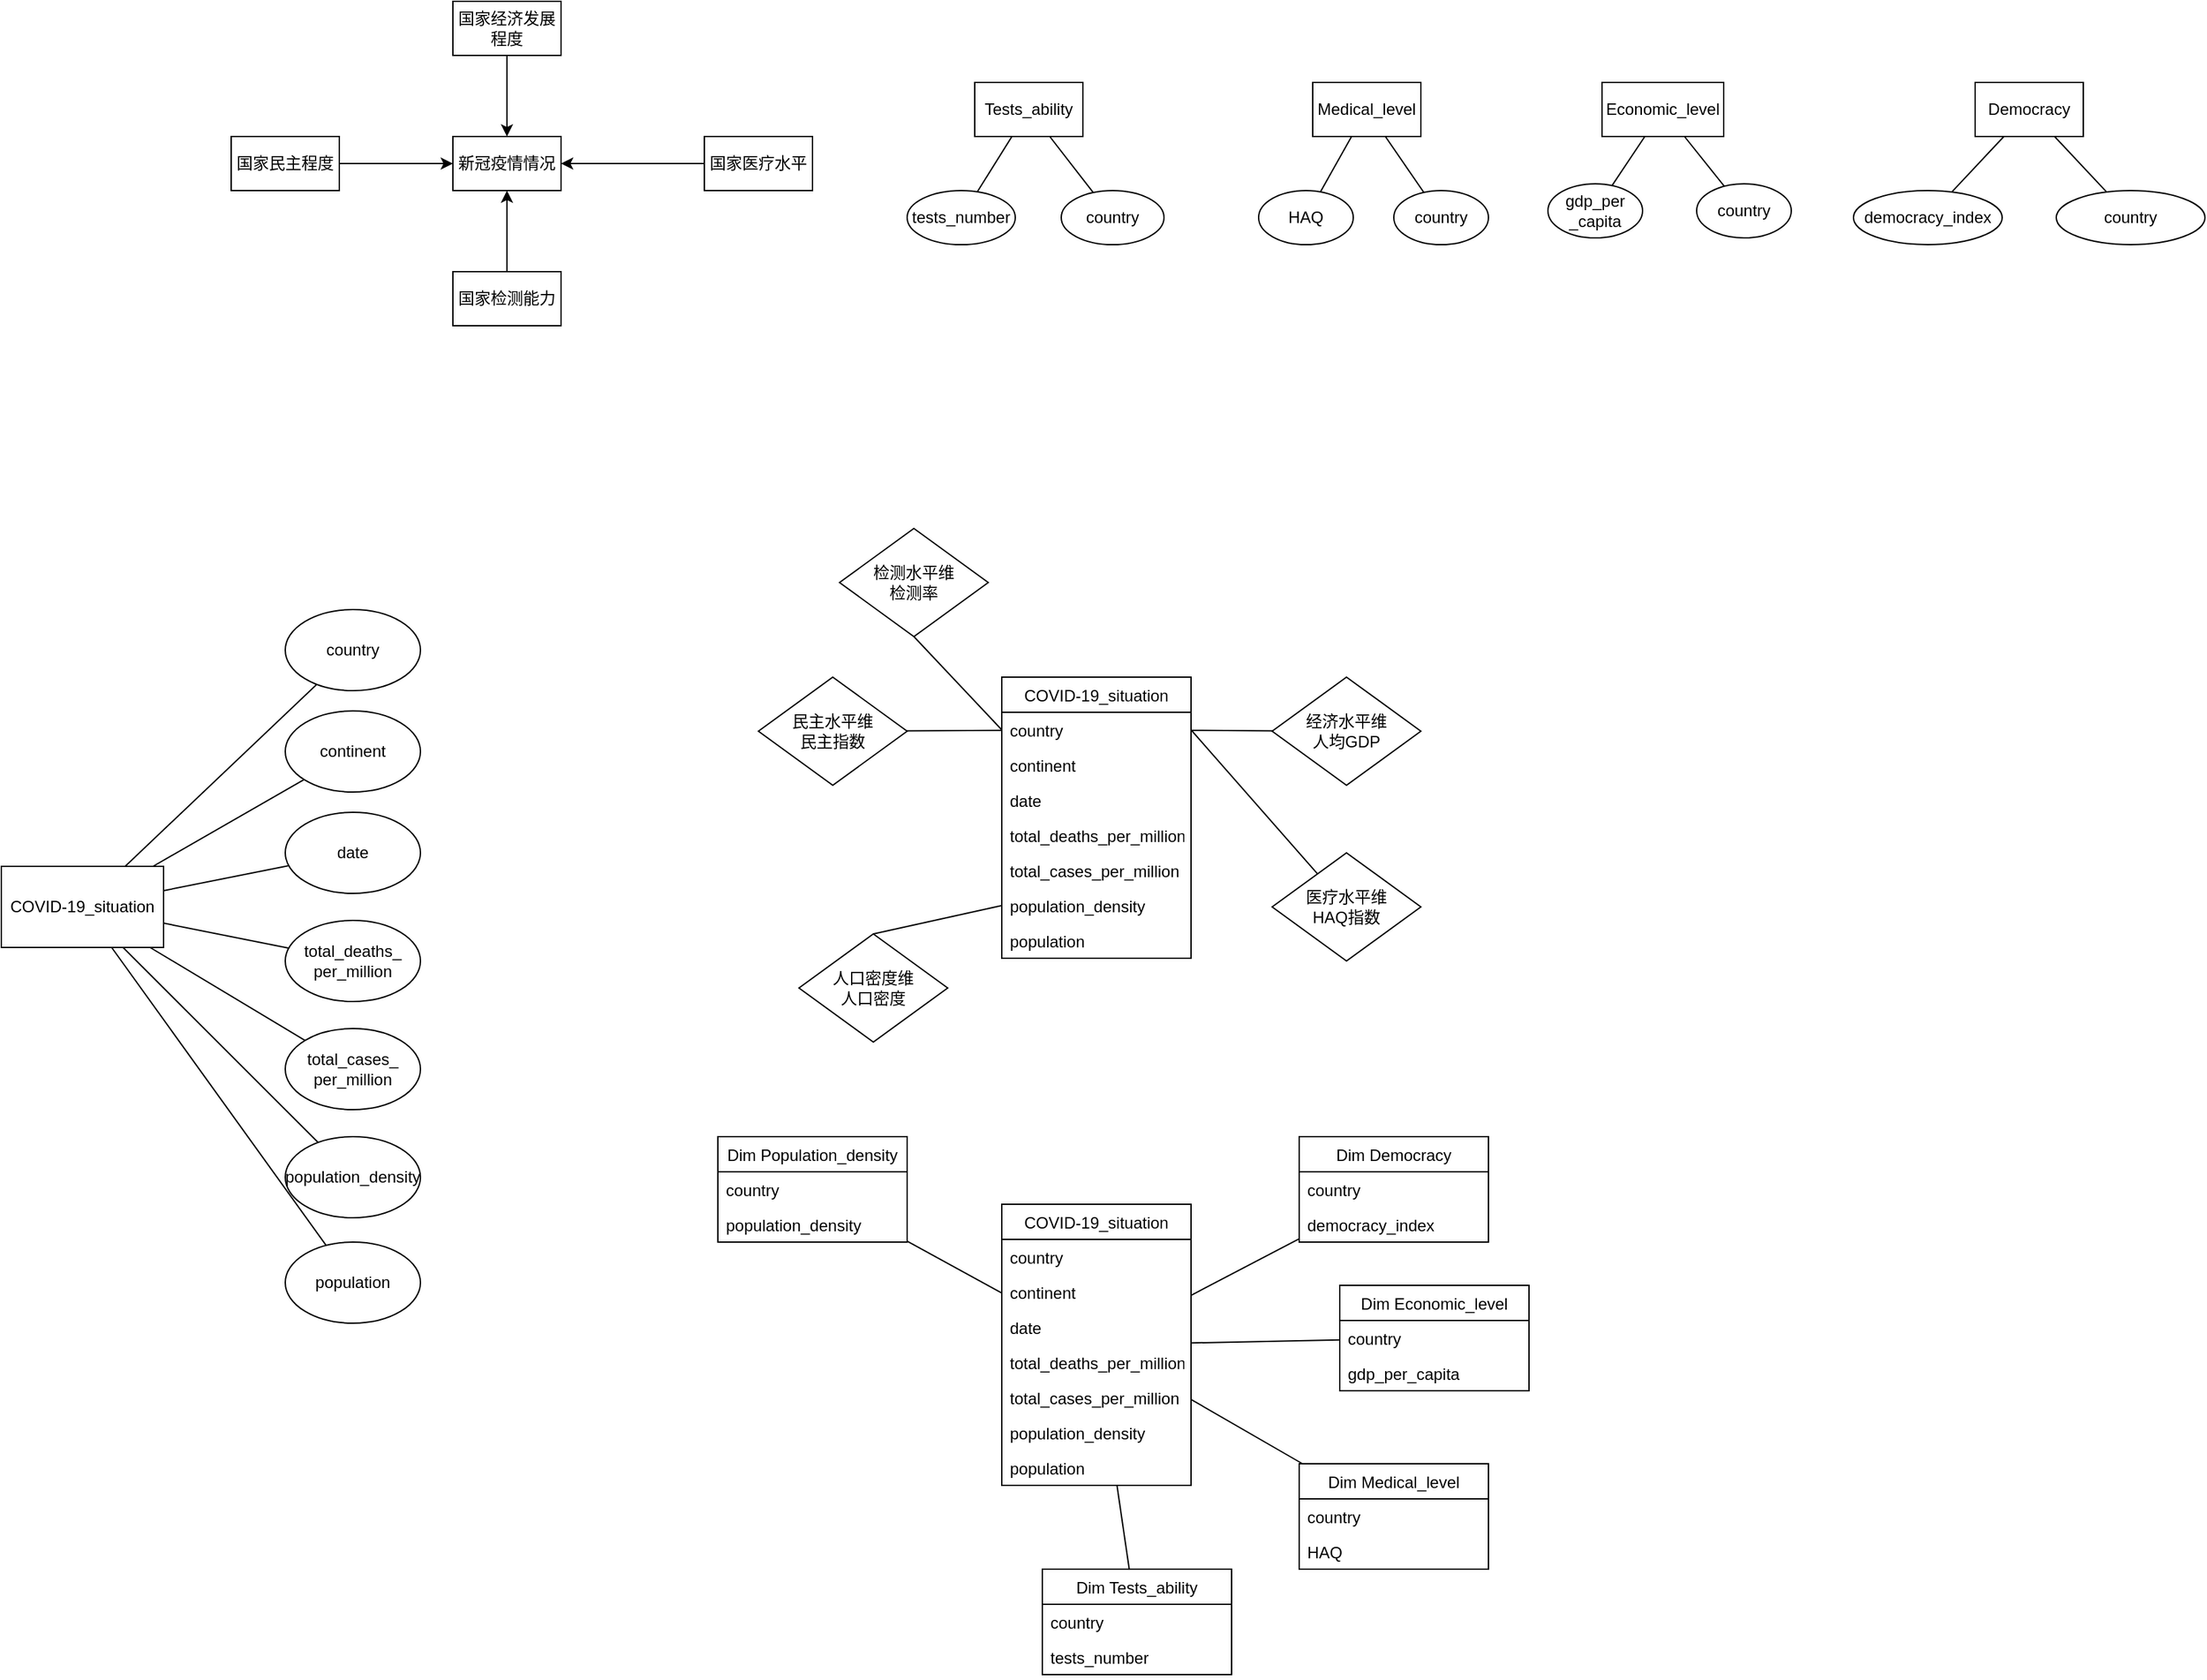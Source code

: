 <mxfile version="13.10.4" type="github">
  <diagram id="Pme9fIOPrRiLOFCRXLsO" name="Page-1">
    <mxGraphModel dx="1038" dy="587" grid="1" gridSize="10" guides="1" tooltips="1" connect="1" arrows="1" fold="1" page="1" pageScale="1" pageWidth="827" pageHeight="1169" math="0" shadow="0">
      <root>
        <mxCell id="0" />
        <mxCell id="1" parent="0" />
        <mxCell id="bKF1onNrk28GbELkqHRm-1" value="新冠疫情情况" style="rounded=0;whiteSpace=wrap;html=1;" parent="1" vertex="1">
          <mxGeometry x="374" y="130" width="80" height="40" as="geometry" />
        </mxCell>
        <mxCell id="bKF1onNrk28GbELkqHRm-8" style="edgeStyle=orthogonalEdgeStyle;rounded=0;orthogonalLoop=1;jettySize=auto;html=1;" parent="1" source="bKF1onNrk28GbELkqHRm-3" target="bKF1onNrk28GbELkqHRm-1" edge="1">
          <mxGeometry relative="1" as="geometry" />
        </mxCell>
        <mxCell id="bKF1onNrk28GbELkqHRm-3" value="国家民主程度" style="rounded=0;whiteSpace=wrap;html=1;" parent="1" vertex="1">
          <mxGeometry x="210" y="130" width="80" height="40" as="geometry" />
        </mxCell>
        <mxCell id="bKF1onNrk28GbELkqHRm-11" style="edgeStyle=orthogonalEdgeStyle;rounded=0;orthogonalLoop=1;jettySize=auto;html=1;" parent="1" source="bKF1onNrk28GbELkqHRm-4" target="bKF1onNrk28GbELkqHRm-1" edge="1">
          <mxGeometry relative="1" as="geometry" />
        </mxCell>
        <mxCell id="bKF1onNrk28GbELkqHRm-4" value="国家医疗水平" style="rounded=0;whiteSpace=wrap;html=1;" parent="1" vertex="1">
          <mxGeometry x="560" y="130" width="80" height="40" as="geometry" />
        </mxCell>
        <mxCell id="bKF1onNrk28GbELkqHRm-33" style="edgeStyle=none;rounded=0;orthogonalLoop=1;jettySize=auto;html=1;endArrow=classic;endFill=1;" parent="1" source="bKF1onNrk28GbELkqHRm-7" target="bKF1onNrk28GbELkqHRm-1" edge="1">
          <mxGeometry relative="1" as="geometry" />
        </mxCell>
        <mxCell id="bKF1onNrk28GbELkqHRm-7" value="国家检测能力" style="rounded=0;whiteSpace=wrap;html=1;" parent="1" vertex="1">
          <mxGeometry x="374" y="230" width="80" height="40" as="geometry" />
        </mxCell>
        <mxCell id="bKF1onNrk28GbELkqHRm-13" style="edgeStyle=orthogonalEdgeStyle;rounded=0;orthogonalLoop=1;jettySize=auto;html=1;" parent="1" source="bKF1onNrk28GbELkqHRm-12" target="bKF1onNrk28GbELkqHRm-1" edge="1">
          <mxGeometry relative="1" as="geometry" />
        </mxCell>
        <mxCell id="bKF1onNrk28GbELkqHRm-12" value="国家经济发展程度" style="rounded=0;whiteSpace=wrap;html=1;" parent="1" vertex="1">
          <mxGeometry x="374" y="30" width="80" height="40" as="geometry" />
        </mxCell>
        <mxCell id="bKF1onNrk28GbELkqHRm-21" style="rounded=0;orthogonalLoop=1;jettySize=auto;html=1;endArrow=none;endFill=0;" parent="1" source="bKF1onNrk28GbELkqHRm-14" target="bKF1onNrk28GbELkqHRm-16" edge="1">
          <mxGeometry relative="1" as="geometry" />
        </mxCell>
        <mxCell id="bKF1onNrk28GbELkqHRm-22" style="rounded=0;orthogonalLoop=1;jettySize=auto;html=1;endArrow=none;endFill=0;" parent="1" source="bKF1onNrk28GbELkqHRm-14" target="bKF1onNrk28GbELkqHRm-18" edge="1">
          <mxGeometry relative="1" as="geometry" />
        </mxCell>
        <mxCell id="bKF1onNrk28GbELkqHRm-14" value="Democracy" style="rounded=0;whiteSpace=wrap;html=1;" parent="1" vertex="1">
          <mxGeometry x="1500" y="90" width="80" height="40" as="geometry" />
        </mxCell>
        <mxCell id="bKF1onNrk28GbELkqHRm-16" value="country" style="ellipse;whiteSpace=wrap;html=1;" parent="1" vertex="1">
          <mxGeometry x="1560" y="170" width="110" height="40" as="geometry" />
        </mxCell>
        <mxCell id="bKF1onNrk28GbELkqHRm-18" value="democracy_index" style="ellipse;whiteSpace=wrap;html=1;" parent="1" vertex="1">
          <mxGeometry x="1410" y="170" width="110" height="40" as="geometry" />
        </mxCell>
        <mxCell id="bKF1onNrk28GbELkqHRm-26" style="edgeStyle=none;rounded=0;orthogonalLoop=1;jettySize=auto;html=1;endArrow=none;endFill=0;" parent="1" source="bKF1onNrk28GbELkqHRm-23" target="bKF1onNrk28GbELkqHRm-25" edge="1">
          <mxGeometry relative="1" as="geometry" />
        </mxCell>
        <mxCell id="bKF1onNrk28GbELkqHRm-27" style="edgeStyle=none;rounded=0;orthogonalLoop=1;jettySize=auto;html=1;endArrow=none;endFill=0;" parent="1" source="bKF1onNrk28GbELkqHRm-23" target="bKF1onNrk28GbELkqHRm-24" edge="1">
          <mxGeometry relative="1" as="geometry" />
        </mxCell>
        <mxCell id="bKF1onNrk28GbELkqHRm-23" value="Tests_ability" style="rounded=0;whiteSpace=wrap;html=1;" parent="1" vertex="1">
          <mxGeometry x="760" y="90" width="80" height="40" as="geometry" />
        </mxCell>
        <mxCell id="bKF1onNrk28GbELkqHRm-24" value="country" style="ellipse;whiteSpace=wrap;html=1;" parent="1" vertex="1">
          <mxGeometry x="824" y="170" width="76" height="40" as="geometry" />
        </mxCell>
        <mxCell id="bKF1onNrk28GbELkqHRm-25" value="tests_number" style="ellipse;whiteSpace=wrap;html=1;" parent="1" vertex="1">
          <mxGeometry x="710" y="170" width="80" height="40" as="geometry" />
        </mxCell>
        <mxCell id="bKF1onNrk28GbELkqHRm-31" style="edgeStyle=none;rounded=0;orthogonalLoop=1;jettySize=auto;html=1;endArrow=none;endFill=0;" parent="1" source="bKF1onNrk28GbELkqHRm-28" target="bKF1onNrk28GbELkqHRm-30" edge="1">
          <mxGeometry relative="1" as="geometry" />
        </mxCell>
        <mxCell id="bKF1onNrk28GbELkqHRm-32" style="edgeStyle=none;rounded=0;orthogonalLoop=1;jettySize=auto;html=1;endArrow=none;endFill=0;" parent="1" source="bKF1onNrk28GbELkqHRm-28" target="bKF1onNrk28GbELkqHRm-29" edge="1">
          <mxGeometry relative="1" as="geometry" />
        </mxCell>
        <mxCell id="bKF1onNrk28GbELkqHRm-28" value="Medical_level" style="rounded=0;whiteSpace=wrap;html=1;" parent="1" vertex="1">
          <mxGeometry x="1010" y="90" width="80" height="40" as="geometry" />
        </mxCell>
        <mxCell id="bKF1onNrk28GbELkqHRm-29" value="country" style="ellipse;whiteSpace=wrap;html=1;" parent="1" vertex="1">
          <mxGeometry x="1070" y="170" width="70" height="40" as="geometry" />
        </mxCell>
        <mxCell id="bKF1onNrk28GbELkqHRm-30" value="HAQ" style="ellipse;whiteSpace=wrap;html=1;" parent="1" vertex="1">
          <mxGeometry x="970" y="170" width="70" height="40" as="geometry" />
        </mxCell>
        <mxCell id="bKF1onNrk28GbELkqHRm-38" style="edgeStyle=none;rounded=0;orthogonalLoop=1;jettySize=auto;html=1;endArrow=none;endFill=0;" parent="1" source="bKF1onNrk28GbELkqHRm-34" target="bKF1onNrk28GbELkqHRm-36" edge="1">
          <mxGeometry relative="1" as="geometry" />
        </mxCell>
        <mxCell id="bKF1onNrk28GbELkqHRm-34" value="Economic_level" style="rounded=0;whiteSpace=wrap;html=1;" parent="1" vertex="1">
          <mxGeometry x="1224" y="90" width="90" height="40" as="geometry" />
        </mxCell>
        <mxCell id="bKF1onNrk28GbELkqHRm-37" style="edgeStyle=none;rounded=0;orthogonalLoop=1;jettySize=auto;html=1;endArrow=none;endFill=0;" parent="1" source="bKF1onNrk28GbELkqHRm-35" target="bKF1onNrk28GbELkqHRm-34" edge="1">
          <mxGeometry relative="1" as="geometry" />
        </mxCell>
        <mxCell id="bKF1onNrk28GbELkqHRm-35" value="&lt;div&gt;gdp_per&lt;/div&gt;&lt;div&gt;_capita&lt;/div&gt;" style="ellipse;whiteSpace=wrap;html=1;" parent="1" vertex="1">
          <mxGeometry x="1184" y="165" width="70" height="40" as="geometry" />
        </mxCell>
        <mxCell id="bKF1onNrk28GbELkqHRm-36" value="country" style="ellipse;whiteSpace=wrap;html=1;" parent="1" vertex="1">
          <mxGeometry x="1294" y="165" width="70" height="40" as="geometry" />
        </mxCell>
        <mxCell id="bKF1onNrk28GbELkqHRm-52" style="edgeStyle=none;rounded=0;orthogonalLoop=1;jettySize=auto;html=1;endArrow=none;endFill=0;" parent="1" source="bKF1onNrk28GbELkqHRm-43" target="bKF1onNrk28GbELkqHRm-44" edge="1">
          <mxGeometry relative="1" as="geometry" />
        </mxCell>
        <mxCell id="bKF1onNrk28GbELkqHRm-53" style="edgeStyle=none;rounded=0;orthogonalLoop=1;jettySize=auto;html=1;endArrow=none;endFill=0;" parent="1" source="bKF1onNrk28GbELkqHRm-43" target="bKF1onNrk28GbELkqHRm-49" edge="1">
          <mxGeometry relative="1" as="geometry" />
        </mxCell>
        <mxCell id="bKF1onNrk28GbELkqHRm-54" style="edgeStyle=none;rounded=0;orthogonalLoop=1;jettySize=auto;html=1;endArrow=none;endFill=0;" parent="1" source="bKF1onNrk28GbELkqHRm-43" target="bKF1onNrk28GbELkqHRm-46" edge="1">
          <mxGeometry relative="1" as="geometry" />
        </mxCell>
        <mxCell id="bKF1onNrk28GbELkqHRm-55" style="edgeStyle=none;rounded=0;orthogonalLoop=1;jettySize=auto;html=1;endArrow=none;endFill=0;" parent="1" source="bKF1onNrk28GbELkqHRm-43" target="bKF1onNrk28GbELkqHRm-47" edge="1">
          <mxGeometry relative="1" as="geometry" />
        </mxCell>
        <mxCell id="bKF1onNrk28GbELkqHRm-56" style="edgeStyle=none;rounded=0;orthogonalLoop=1;jettySize=auto;html=1;endArrow=none;endFill=0;" parent="1" source="bKF1onNrk28GbELkqHRm-43" target="bKF1onNrk28GbELkqHRm-50" edge="1">
          <mxGeometry relative="1" as="geometry" />
        </mxCell>
        <mxCell id="bKF1onNrk28GbELkqHRm-57" style="edgeStyle=none;rounded=0;orthogonalLoop=1;jettySize=auto;html=1;endArrow=none;endFill=0;" parent="1" source="bKF1onNrk28GbELkqHRm-43" target="bKF1onNrk28GbELkqHRm-51" edge="1">
          <mxGeometry relative="1" as="geometry" />
        </mxCell>
        <mxCell id="bKF1onNrk28GbELkqHRm-43" value="COVID-19_situation" style="rounded=0;whiteSpace=wrap;html=1;" parent="1" vertex="1">
          <mxGeometry x="40" y="670" width="120" height="60" as="geometry" />
        </mxCell>
        <mxCell id="bKF1onNrk28GbELkqHRm-44" value="country" style="ellipse;whiteSpace=wrap;html=1;" parent="1" vertex="1">
          <mxGeometry x="250" y="480" width="100" height="60" as="geometry" />
        </mxCell>
        <mxCell id="bKF1onNrk28GbELkqHRm-46" value="date" style="ellipse;whiteSpace=wrap;html=1;" parent="1" vertex="1">
          <mxGeometry x="250" y="630" width="100" height="60" as="geometry" />
        </mxCell>
        <mxCell id="bKF1onNrk28GbELkqHRm-47" value="&lt;div&gt;total_deaths_&lt;/div&gt;&lt;div&gt;per_million&lt;/div&gt;" style="ellipse;whiteSpace=wrap;html=1;" parent="1" vertex="1">
          <mxGeometry x="250" y="710" width="100" height="60" as="geometry" />
        </mxCell>
        <mxCell id="bKF1onNrk28GbELkqHRm-49" value="continent" style="ellipse;whiteSpace=wrap;html=1;" parent="1" vertex="1">
          <mxGeometry x="250" y="555" width="100" height="60" as="geometry" />
        </mxCell>
        <mxCell id="bKF1onNrk28GbELkqHRm-50" value="&lt;div&gt;total_cases_&lt;/div&gt;&lt;div&gt;per_million&lt;/div&gt;" style="ellipse;whiteSpace=wrap;html=1;" parent="1" vertex="1">
          <mxGeometry x="250" y="790" width="100" height="60" as="geometry" />
        </mxCell>
        <mxCell id="bKF1onNrk28GbELkqHRm-51" value="population_density" style="ellipse;whiteSpace=wrap;html=1;" parent="1" vertex="1">
          <mxGeometry x="250" y="870" width="100" height="60" as="geometry" />
        </mxCell>
        <mxCell id="bKF1onNrk28GbELkqHRm-58" value="COVID-19_situation" style="swimlane;fontStyle=0;childLayout=stackLayout;horizontal=1;startSize=26;fillColor=none;horizontalStack=0;resizeParent=1;resizeParentMax=0;resizeLast=0;collapsible=1;marginBottom=0;" parent="1" vertex="1">
          <mxGeometry x="780" y="530" width="140" height="208" as="geometry" />
        </mxCell>
        <mxCell id="bKF1onNrk28GbELkqHRm-59" value="country" style="text;strokeColor=none;fillColor=none;align=left;verticalAlign=top;spacingLeft=4;spacingRight=4;overflow=hidden;rotatable=0;points=[[0,0.5],[1,0.5]];portConstraint=eastwest;" parent="bKF1onNrk28GbELkqHRm-58" vertex="1">
          <mxGeometry y="26" width="140" height="26" as="geometry" />
        </mxCell>
        <mxCell id="bKF1onNrk28GbELkqHRm-60" value="continent" style="text;strokeColor=none;fillColor=none;align=left;verticalAlign=top;spacingLeft=4;spacingRight=4;overflow=hidden;rotatable=0;points=[[0,0.5],[1,0.5]];portConstraint=eastwest;" parent="bKF1onNrk28GbELkqHRm-58" vertex="1">
          <mxGeometry y="52" width="140" height="26" as="geometry" />
        </mxCell>
        <mxCell id="bKF1onNrk28GbELkqHRm-61" value="date" style="text;strokeColor=none;fillColor=none;align=left;verticalAlign=top;spacingLeft=4;spacingRight=4;overflow=hidden;rotatable=0;points=[[0,0.5],[1,0.5]];portConstraint=eastwest;" parent="bKF1onNrk28GbELkqHRm-58" vertex="1">
          <mxGeometry y="78" width="140" height="26" as="geometry" />
        </mxCell>
        <mxCell id="bKF1onNrk28GbELkqHRm-62" value="total_deaths_per_million" style="text;strokeColor=none;fillColor=none;align=left;verticalAlign=top;spacingLeft=4;spacingRight=4;overflow=hidden;rotatable=0;points=[[0,0.5],[1,0.5]];portConstraint=eastwest;" parent="bKF1onNrk28GbELkqHRm-58" vertex="1">
          <mxGeometry y="104" width="140" height="26" as="geometry" />
        </mxCell>
        <mxCell id="bKF1onNrk28GbELkqHRm-63" value="total_cases_per_million" style="text;strokeColor=none;fillColor=none;align=left;verticalAlign=top;spacingLeft=4;spacingRight=4;overflow=hidden;rotatable=0;points=[[0,0.5],[1,0.5]];portConstraint=eastwest;" parent="bKF1onNrk28GbELkqHRm-58" vertex="1">
          <mxGeometry y="130" width="140" height="26" as="geometry" />
        </mxCell>
        <mxCell id="bKF1onNrk28GbELkqHRm-64" value="population_density" style="text;strokeColor=none;fillColor=none;align=left;verticalAlign=top;spacingLeft=4;spacingRight=4;overflow=hidden;rotatable=0;points=[[0,0.5],[1,0.5]];portConstraint=eastwest;" parent="bKF1onNrk28GbELkqHRm-58" vertex="1">
          <mxGeometry y="156" width="140" height="26" as="geometry" />
        </mxCell>
        <mxCell id="4q0aHh9I04TuhQpf6HFF-4" value="population" style="text;strokeColor=none;fillColor=none;align=left;verticalAlign=top;spacingLeft=4;spacingRight=4;overflow=hidden;rotatable=0;points=[[0,0.5],[1,0.5]];portConstraint=eastwest;" vertex="1" parent="bKF1onNrk28GbELkqHRm-58">
          <mxGeometry y="182" width="140" height="26" as="geometry" />
        </mxCell>
        <mxCell id="bKF1onNrk28GbELkqHRm-74" style="edgeStyle=none;rounded=0;orthogonalLoop=1;jettySize=auto;html=1;endArrow=none;endFill=0;" parent="1" source="bKF1onNrk28GbELkqHRm-65" target="bKF1onNrk28GbELkqHRm-59" edge="1">
          <mxGeometry relative="1" as="geometry" />
        </mxCell>
        <mxCell id="bKF1onNrk28GbELkqHRm-65" value="&lt;div&gt;经济水平维&lt;/div&gt;&lt;div&gt;人均GDP&lt;br&gt;&lt;/div&gt;" style="rhombus;whiteSpace=wrap;html=1;" parent="1" vertex="1">
          <mxGeometry x="980" y="530" width="110" height="80" as="geometry" />
        </mxCell>
        <mxCell id="bKF1onNrk28GbELkqHRm-75" style="edgeStyle=none;rounded=0;orthogonalLoop=1;jettySize=auto;html=1;entryX=1;entryY=0.5;entryDx=0;entryDy=0;endArrow=none;endFill=0;" parent="1" source="bKF1onNrk28GbELkqHRm-67" target="bKF1onNrk28GbELkqHRm-59" edge="1">
          <mxGeometry relative="1" as="geometry" />
        </mxCell>
        <mxCell id="bKF1onNrk28GbELkqHRm-67" value="&lt;div&gt;医疗水平维&lt;/div&gt;&lt;div&gt;HAQ指数&lt;br&gt;&lt;/div&gt;" style="rhombus;whiteSpace=wrap;html=1;" parent="1" vertex="1">
          <mxGeometry x="980" y="660" width="110" height="80" as="geometry" />
        </mxCell>
        <mxCell id="bKF1onNrk28GbELkqHRm-71" style="edgeStyle=none;rounded=0;orthogonalLoop=1;jettySize=auto;html=1;entryX=0;entryY=0.5;entryDx=0;entryDy=0;endArrow=none;endFill=0;exitX=0.5;exitY=1;exitDx=0;exitDy=0;" parent="1" source="bKF1onNrk28GbELkqHRm-68" target="bKF1onNrk28GbELkqHRm-59" edge="1">
          <mxGeometry relative="1" as="geometry" />
        </mxCell>
        <mxCell id="bKF1onNrk28GbELkqHRm-68" value="&lt;div&gt;检测水平维&lt;/div&gt;&lt;div&gt;检测率&lt;br&gt;&lt;/div&gt;" style="rhombus;whiteSpace=wrap;html=1;" parent="1" vertex="1">
          <mxGeometry x="660" y="420" width="110" height="80" as="geometry" />
        </mxCell>
        <mxCell id="bKF1onNrk28GbELkqHRm-72" style="edgeStyle=none;rounded=0;orthogonalLoop=1;jettySize=auto;html=1;endArrow=none;endFill=0;" parent="1" source="bKF1onNrk28GbELkqHRm-69" target="bKF1onNrk28GbELkqHRm-59" edge="1">
          <mxGeometry relative="1" as="geometry" />
        </mxCell>
        <mxCell id="bKF1onNrk28GbELkqHRm-69" value="&lt;div&gt;民主水平维&lt;/div&gt;&lt;div&gt;民主指数&lt;br&gt;&lt;/div&gt;" style="rhombus;whiteSpace=wrap;html=1;" parent="1" vertex="1">
          <mxGeometry x="600" y="530" width="110" height="80" as="geometry" />
        </mxCell>
        <mxCell id="bKF1onNrk28GbELkqHRm-73" style="edgeStyle=none;rounded=0;orthogonalLoop=1;jettySize=auto;html=1;entryX=0;entryY=0.5;entryDx=0;entryDy=0;endArrow=none;endFill=0;exitX=0.5;exitY=0;exitDx=0;exitDy=0;" parent="1" source="bKF1onNrk28GbELkqHRm-70" target="bKF1onNrk28GbELkqHRm-64" edge="1">
          <mxGeometry relative="1" as="geometry" />
        </mxCell>
        <mxCell id="bKF1onNrk28GbELkqHRm-70" value="&lt;div&gt;人口密度维&lt;/div&gt;&lt;div&gt;人口密度&lt;br&gt;&lt;/div&gt;" style="rhombus;whiteSpace=wrap;html=1;" parent="1" vertex="1">
          <mxGeometry x="630" y="720" width="110" height="80" as="geometry" />
        </mxCell>
        <mxCell id="bKF1onNrk28GbELkqHRm-76" value="COVID-19_situation" style="swimlane;fontStyle=0;childLayout=stackLayout;horizontal=1;startSize=26;fillColor=none;horizontalStack=0;resizeParent=1;resizeParentMax=0;resizeLast=0;collapsible=1;marginBottom=0;" parent="1" vertex="1">
          <mxGeometry x="780" y="920" width="140" height="208" as="geometry" />
        </mxCell>
        <mxCell id="bKF1onNrk28GbELkqHRm-77" value="country" style="text;strokeColor=none;fillColor=none;align=left;verticalAlign=top;spacingLeft=4;spacingRight=4;overflow=hidden;rotatable=0;points=[[0,0.5],[1,0.5]];portConstraint=eastwest;" parent="bKF1onNrk28GbELkqHRm-76" vertex="1">
          <mxGeometry y="26" width="140" height="26" as="geometry" />
        </mxCell>
        <mxCell id="bKF1onNrk28GbELkqHRm-78" value="continent" style="text;strokeColor=none;fillColor=none;align=left;verticalAlign=top;spacingLeft=4;spacingRight=4;overflow=hidden;rotatable=0;points=[[0,0.5],[1,0.5]];portConstraint=eastwest;" parent="bKF1onNrk28GbELkqHRm-76" vertex="1">
          <mxGeometry y="52" width="140" height="26" as="geometry" />
        </mxCell>
        <mxCell id="bKF1onNrk28GbELkqHRm-79" value="date" style="text;strokeColor=none;fillColor=none;align=left;verticalAlign=top;spacingLeft=4;spacingRight=4;overflow=hidden;rotatable=0;points=[[0,0.5],[1,0.5]];portConstraint=eastwest;" parent="bKF1onNrk28GbELkqHRm-76" vertex="1">
          <mxGeometry y="78" width="140" height="26" as="geometry" />
        </mxCell>
        <mxCell id="bKF1onNrk28GbELkqHRm-80" value="total_deaths_per_million" style="text;strokeColor=none;fillColor=none;align=left;verticalAlign=top;spacingLeft=4;spacingRight=4;overflow=hidden;rotatable=0;points=[[0,0.5],[1,0.5]];portConstraint=eastwest;" parent="bKF1onNrk28GbELkqHRm-76" vertex="1">
          <mxGeometry y="104" width="140" height="26" as="geometry" />
        </mxCell>
        <mxCell id="bKF1onNrk28GbELkqHRm-81" value="total_cases_per_million" style="text;strokeColor=none;fillColor=none;align=left;verticalAlign=top;spacingLeft=4;spacingRight=4;overflow=hidden;rotatable=0;points=[[0,0.5],[1,0.5]];portConstraint=eastwest;" parent="bKF1onNrk28GbELkqHRm-76" vertex="1">
          <mxGeometry y="130" width="140" height="26" as="geometry" />
        </mxCell>
        <mxCell id="bKF1onNrk28GbELkqHRm-82" value="population_density" style="text;strokeColor=none;fillColor=none;align=left;verticalAlign=top;spacingLeft=4;spacingRight=4;overflow=hidden;rotatable=0;points=[[0,0.5],[1,0.5]];portConstraint=eastwest;" parent="bKF1onNrk28GbELkqHRm-76" vertex="1">
          <mxGeometry y="156" width="140" height="26" as="geometry" />
        </mxCell>
        <mxCell id="4q0aHh9I04TuhQpf6HFF-3" value="population" style="text;strokeColor=none;fillColor=none;align=left;verticalAlign=top;spacingLeft=4;spacingRight=4;overflow=hidden;rotatable=0;points=[[0,0.5],[1,0.5]];portConstraint=eastwest;" vertex="1" parent="bKF1onNrk28GbELkqHRm-76">
          <mxGeometry y="182" width="140" height="26" as="geometry" />
        </mxCell>
        <mxCell id="bKF1onNrk28GbELkqHRm-101" style="edgeStyle=none;rounded=0;orthogonalLoop=1;jettySize=auto;html=1;endArrow=none;endFill=0;" parent="1" source="bKF1onNrk28GbELkqHRm-96" target="bKF1onNrk28GbELkqHRm-76" edge="1">
          <mxGeometry relative="1" as="geometry" />
        </mxCell>
        <mxCell id="bKF1onNrk28GbELkqHRm-96" value="Dim Tests_ability" style="swimlane;fontStyle=0;childLayout=stackLayout;horizontal=1;startSize=26;fillColor=none;horizontalStack=0;resizeParent=1;resizeParentMax=0;resizeLast=0;collapsible=1;marginBottom=0;" parent="1" vertex="1">
          <mxGeometry x="810" y="1190" width="140" height="78" as="geometry" />
        </mxCell>
        <mxCell id="bKF1onNrk28GbELkqHRm-99" value="country" style="text;strokeColor=none;fillColor=none;align=left;verticalAlign=top;spacingLeft=4;spacingRight=4;overflow=hidden;rotatable=0;points=[[0,0.5],[1,0.5]];portConstraint=eastwest;" parent="bKF1onNrk28GbELkqHRm-96" vertex="1">
          <mxGeometry y="26" width="140" height="26" as="geometry" />
        </mxCell>
        <mxCell id="bKF1onNrk28GbELkqHRm-100" value="tests_number" style="text;strokeColor=none;fillColor=none;align=left;verticalAlign=top;spacingLeft=4;spacingRight=4;overflow=hidden;rotatable=0;points=[[0,0.5],[1,0.5]];portConstraint=eastwest;" parent="bKF1onNrk28GbELkqHRm-96" vertex="1">
          <mxGeometry y="52" width="140" height="26" as="geometry" />
        </mxCell>
        <mxCell id="bKF1onNrk28GbELkqHRm-106" style="edgeStyle=none;rounded=0;orthogonalLoop=1;jettySize=auto;html=1;endArrow=none;endFill=0;" parent="1" source="bKF1onNrk28GbELkqHRm-102" target="bKF1onNrk28GbELkqHRm-76" edge="1">
          <mxGeometry relative="1" as="geometry" />
        </mxCell>
        <mxCell id="bKF1onNrk28GbELkqHRm-102" value="Dim Medical_level" style="swimlane;fontStyle=0;childLayout=stackLayout;horizontal=1;startSize=26;fillColor=none;horizontalStack=0;resizeParent=1;resizeParentMax=0;resizeLast=0;collapsible=1;marginBottom=0;" parent="1" vertex="1">
          <mxGeometry x="1000" y="1112" width="140" height="78" as="geometry" />
        </mxCell>
        <mxCell id="bKF1onNrk28GbELkqHRm-103" value="country" style="text;strokeColor=none;fillColor=none;align=left;verticalAlign=top;spacingLeft=4;spacingRight=4;overflow=hidden;rotatable=0;points=[[0,0.5],[1,0.5]];portConstraint=eastwest;" parent="bKF1onNrk28GbELkqHRm-102" vertex="1">
          <mxGeometry y="26" width="140" height="26" as="geometry" />
        </mxCell>
        <mxCell id="bKF1onNrk28GbELkqHRm-104" value="HAQ" style="text;strokeColor=none;fillColor=none;align=left;verticalAlign=top;spacingLeft=4;spacingRight=4;overflow=hidden;rotatable=0;points=[[0,0.5],[1,0.5]];portConstraint=eastwest;" parent="bKF1onNrk28GbELkqHRm-102" vertex="1">
          <mxGeometry y="52" width="140" height="26" as="geometry" />
        </mxCell>
        <mxCell id="bKF1onNrk28GbELkqHRm-110" style="edgeStyle=none;rounded=0;orthogonalLoop=1;jettySize=auto;html=1;endArrow=none;endFill=0;" parent="1" source="bKF1onNrk28GbELkqHRm-107" target="bKF1onNrk28GbELkqHRm-76" edge="1">
          <mxGeometry relative="1" as="geometry" />
        </mxCell>
        <mxCell id="bKF1onNrk28GbELkqHRm-107" value="Dim Economic_level" style="swimlane;fontStyle=0;childLayout=stackLayout;horizontal=1;startSize=26;fillColor=none;horizontalStack=0;resizeParent=1;resizeParentMax=0;resizeLast=0;collapsible=1;marginBottom=0;" parent="1" vertex="1">
          <mxGeometry x="1030" y="980" width="140" height="78" as="geometry" />
        </mxCell>
        <mxCell id="bKF1onNrk28GbELkqHRm-108" value="country" style="text;strokeColor=none;fillColor=none;align=left;verticalAlign=top;spacingLeft=4;spacingRight=4;overflow=hidden;rotatable=0;points=[[0,0.5],[1,0.5]];portConstraint=eastwest;" parent="bKF1onNrk28GbELkqHRm-107" vertex="1">
          <mxGeometry y="26" width="140" height="26" as="geometry" />
        </mxCell>
        <mxCell id="bKF1onNrk28GbELkqHRm-109" value="gdp_per_capita" style="text;strokeColor=none;fillColor=none;align=left;verticalAlign=top;spacingLeft=4;spacingRight=4;overflow=hidden;rotatable=0;points=[[0,0.5],[1,0.5]];portConstraint=eastwest;" parent="bKF1onNrk28GbELkqHRm-107" vertex="1">
          <mxGeometry y="52" width="140" height="26" as="geometry" />
        </mxCell>
        <mxCell id="bKF1onNrk28GbELkqHRm-119" style="edgeStyle=none;rounded=0;orthogonalLoop=1;jettySize=auto;html=1;endArrow=none;endFill=0;" parent="1" source="bKF1onNrk28GbELkqHRm-111" target="bKF1onNrk28GbELkqHRm-76" edge="1">
          <mxGeometry relative="1" as="geometry" />
        </mxCell>
        <mxCell id="bKF1onNrk28GbELkqHRm-111" value="Dim Democracy" style="swimlane;fontStyle=0;childLayout=stackLayout;horizontal=1;startSize=26;fillColor=none;horizontalStack=0;resizeParent=1;resizeParentMax=0;resizeLast=0;collapsible=1;marginBottom=0;" parent="1" vertex="1">
          <mxGeometry x="1000" y="870" width="140" height="78" as="geometry" />
        </mxCell>
        <mxCell id="bKF1onNrk28GbELkqHRm-112" value="country" style="text;strokeColor=none;fillColor=none;align=left;verticalAlign=top;spacingLeft=4;spacingRight=4;overflow=hidden;rotatable=0;points=[[0,0.5],[1,0.5]];portConstraint=eastwest;" parent="bKF1onNrk28GbELkqHRm-111" vertex="1">
          <mxGeometry y="26" width="140" height="26" as="geometry" />
        </mxCell>
        <mxCell id="bKF1onNrk28GbELkqHRm-113" value="democracy_index" style="text;strokeColor=none;fillColor=none;align=left;verticalAlign=top;spacingLeft=4;spacingRight=4;overflow=hidden;rotatable=0;points=[[0,0.5],[1,0.5]];portConstraint=eastwest;" parent="bKF1onNrk28GbELkqHRm-111" vertex="1">
          <mxGeometry y="52" width="140" height="26" as="geometry" />
        </mxCell>
        <mxCell id="bKF1onNrk28GbELkqHRm-118" style="edgeStyle=none;rounded=0;orthogonalLoop=1;jettySize=auto;html=1;endArrow=none;endFill=0;" parent="1" source="bKF1onNrk28GbELkqHRm-115" target="bKF1onNrk28GbELkqHRm-76" edge="1">
          <mxGeometry relative="1" as="geometry" />
        </mxCell>
        <mxCell id="bKF1onNrk28GbELkqHRm-115" value="Dim Population_density" style="swimlane;fontStyle=0;childLayout=stackLayout;horizontal=1;startSize=26;fillColor=none;horizontalStack=0;resizeParent=1;resizeParentMax=0;resizeLast=0;collapsible=1;marginBottom=0;" parent="1" vertex="1">
          <mxGeometry x="570" y="870" width="140" height="78" as="geometry" />
        </mxCell>
        <mxCell id="bKF1onNrk28GbELkqHRm-116" value="country" style="text;strokeColor=none;fillColor=none;align=left;verticalAlign=top;spacingLeft=4;spacingRight=4;overflow=hidden;rotatable=0;points=[[0,0.5],[1,0.5]];portConstraint=eastwest;" parent="bKF1onNrk28GbELkqHRm-115" vertex="1">
          <mxGeometry y="26" width="140" height="26" as="geometry" />
        </mxCell>
        <mxCell id="bKF1onNrk28GbELkqHRm-117" value="population_density" style="text;strokeColor=none;fillColor=none;align=left;verticalAlign=top;spacingLeft=4;spacingRight=4;overflow=hidden;rotatable=0;points=[[0,0.5],[1,0.5]];portConstraint=eastwest;" parent="bKF1onNrk28GbELkqHRm-115" vertex="1">
          <mxGeometry y="52" width="140" height="26" as="geometry" />
        </mxCell>
        <mxCell id="4q0aHh9I04TuhQpf6HFF-2" style="rounded=0;orthogonalLoop=1;jettySize=auto;html=1;endArrow=none;endFill=0;" edge="1" parent="1" source="4q0aHh9I04TuhQpf6HFF-1" target="bKF1onNrk28GbELkqHRm-43">
          <mxGeometry relative="1" as="geometry" />
        </mxCell>
        <mxCell id="4q0aHh9I04TuhQpf6HFF-1" value="population" style="ellipse;whiteSpace=wrap;html=1;" vertex="1" parent="1">
          <mxGeometry x="250" y="948" width="100" height="60" as="geometry" />
        </mxCell>
      </root>
    </mxGraphModel>
  </diagram>
</mxfile>
